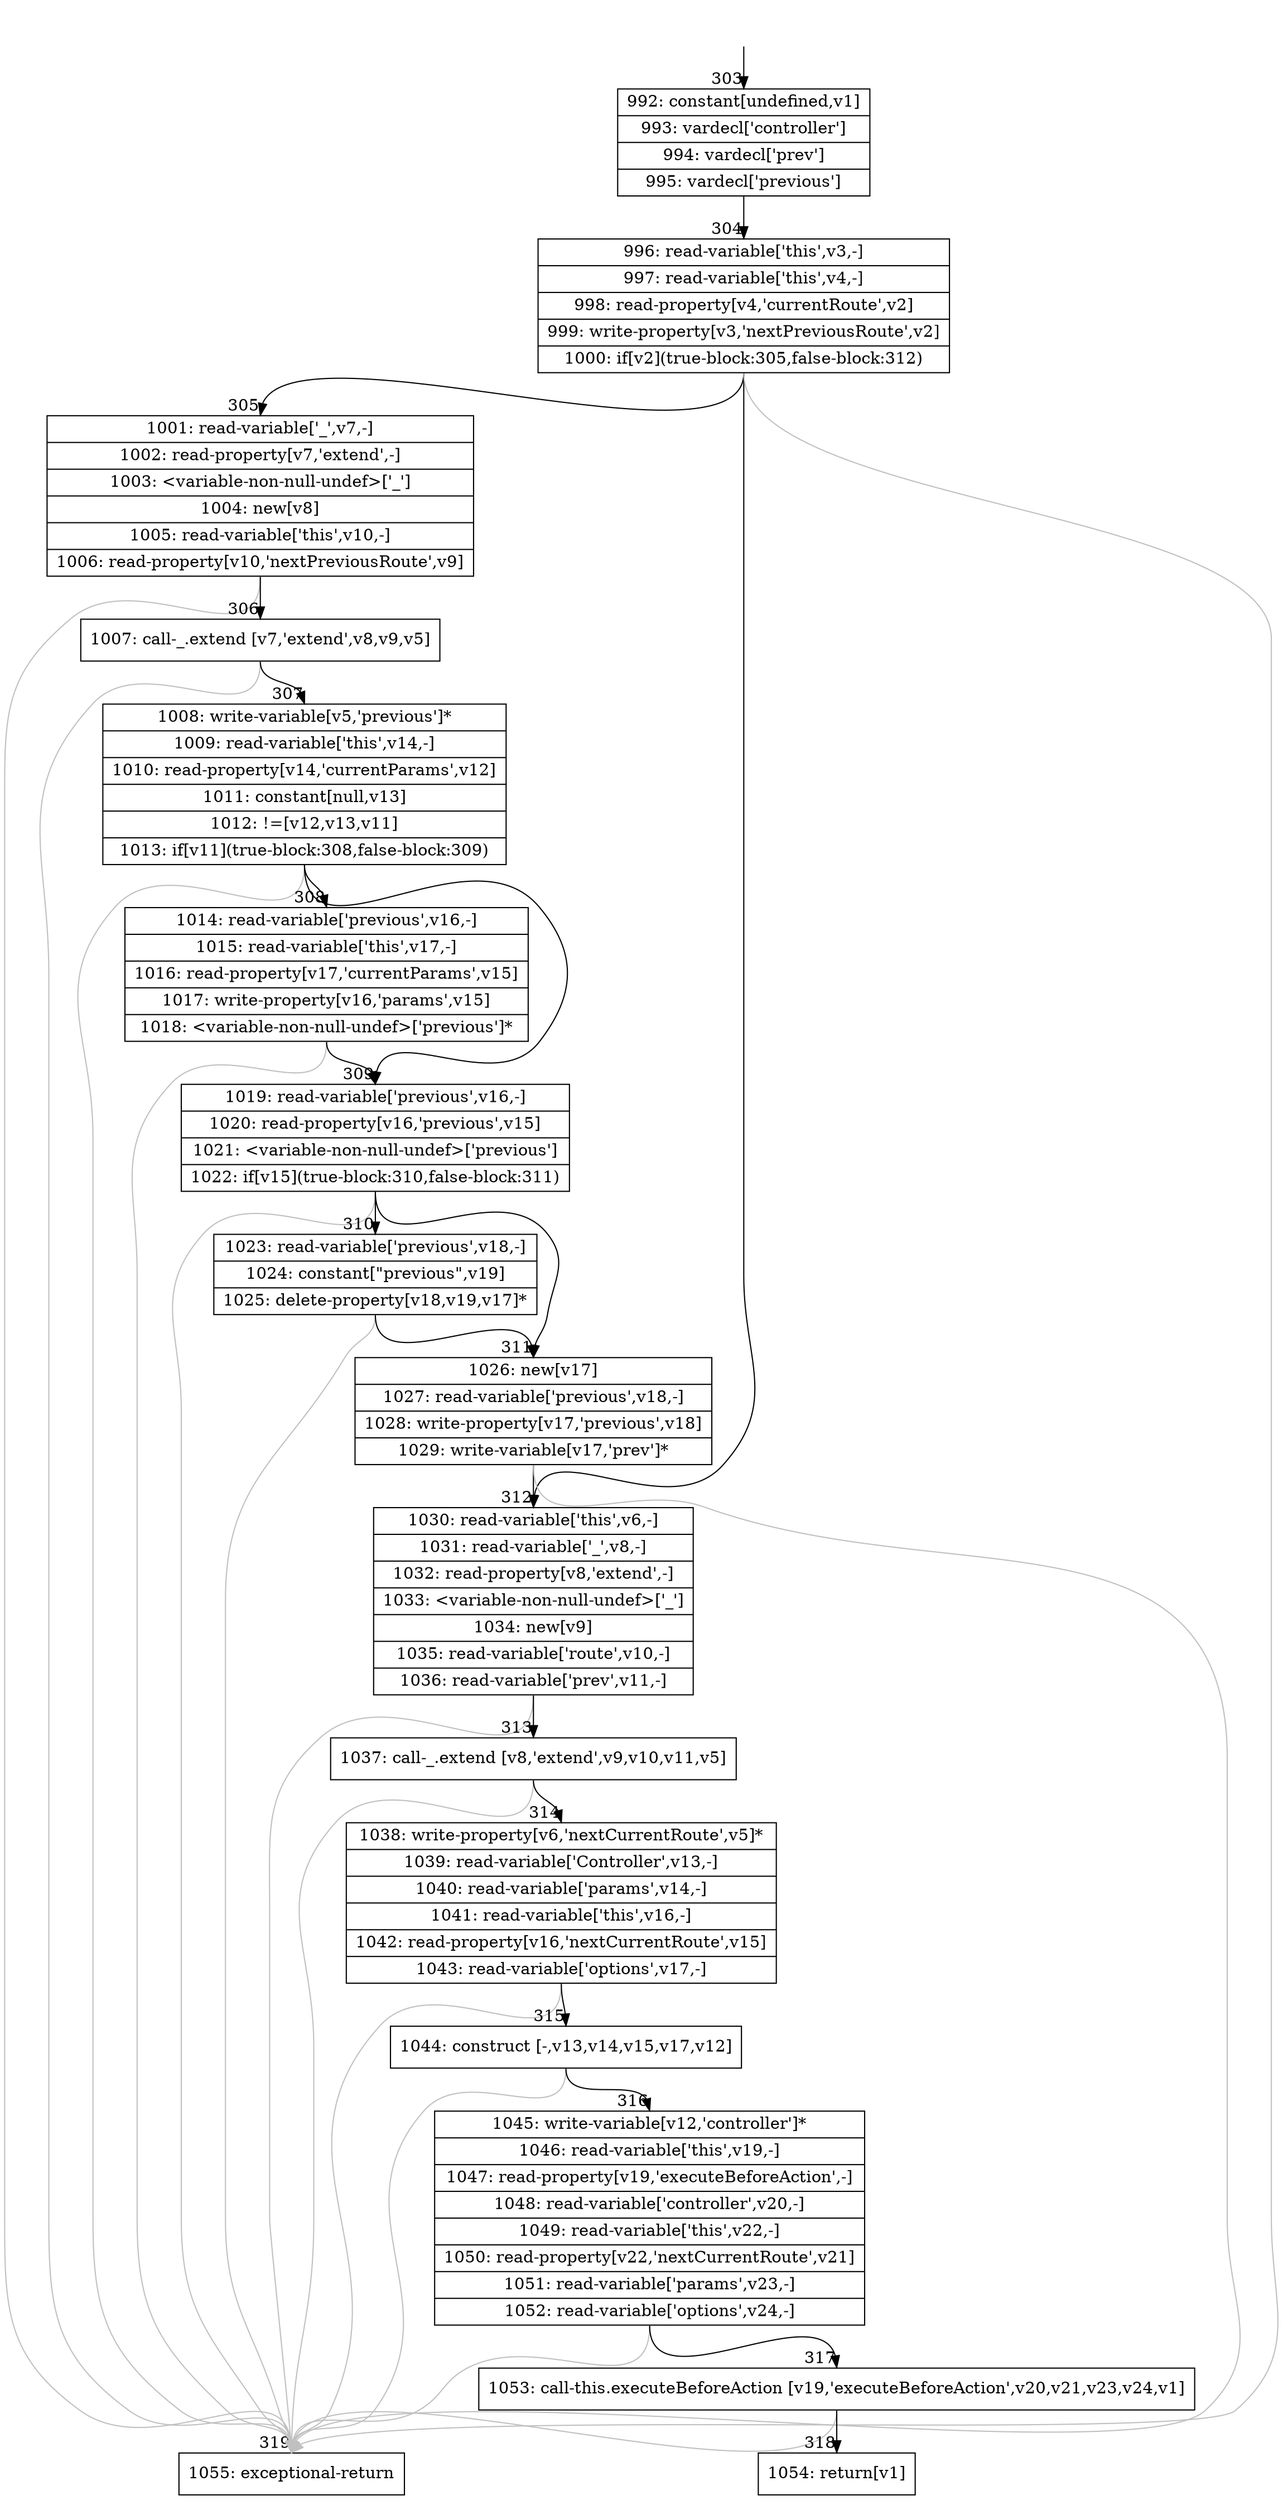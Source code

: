 digraph {
rankdir="TD"
BB_entry32[shape=none,label=""];
BB_entry32 -> BB303 [tailport=s, headport=n, headlabel="    303"]
BB303 [shape=record label="{992: constant[undefined,v1]|993: vardecl['controller']|994: vardecl['prev']|995: vardecl['previous']}" ] 
BB303 -> BB304 [tailport=s, headport=n, headlabel="      304"]
BB304 [shape=record label="{996: read-variable['this',v3,-]|997: read-variable['this',v4,-]|998: read-property[v4,'currentRoute',v2]|999: write-property[v3,'nextPreviousRoute',v2]|1000: if[v2](true-block:305,false-block:312)}" ] 
BB304 -> BB305 [tailport=s, headport=n, headlabel="      305"]
BB304 -> BB312 [tailport=s, headport=n, headlabel="      312"]
BB304 -> BB319 [tailport=s, headport=n, color=gray, headlabel="      319"]
BB305 [shape=record label="{1001: read-variable['_',v7,-]|1002: read-property[v7,'extend',-]|1003: \<variable-non-null-undef\>['_']|1004: new[v8]|1005: read-variable['this',v10,-]|1006: read-property[v10,'nextPreviousRoute',v9]}" ] 
BB305 -> BB306 [tailport=s, headport=n, headlabel="      306"]
BB305 -> BB319 [tailport=s, headport=n, color=gray]
BB306 [shape=record label="{1007: call-_.extend [v7,'extend',v8,v9,v5]}" ] 
BB306 -> BB307 [tailport=s, headport=n, headlabel="      307"]
BB306 -> BB319 [tailport=s, headport=n, color=gray]
BB307 [shape=record label="{1008: write-variable[v5,'previous']*|1009: read-variable['this',v14,-]|1010: read-property[v14,'currentParams',v12]|1011: constant[null,v13]|1012: !=[v12,v13,v11]|1013: if[v11](true-block:308,false-block:309)}" ] 
BB307 -> BB308 [tailport=s, headport=n, headlabel="      308"]
BB307 -> BB309 [tailport=s, headport=n, headlabel="      309"]
BB307 -> BB319 [tailport=s, headport=n, color=gray]
BB308 [shape=record label="{1014: read-variable['previous',v16,-]|1015: read-variable['this',v17,-]|1016: read-property[v17,'currentParams',v15]|1017: write-property[v16,'params',v15]|1018: \<variable-non-null-undef\>['previous']*}" ] 
BB308 -> BB309 [tailport=s, headport=n]
BB308 -> BB319 [tailport=s, headport=n, color=gray]
BB309 [shape=record label="{1019: read-variable['previous',v16,-]|1020: read-property[v16,'previous',v15]|1021: \<variable-non-null-undef\>['previous']|1022: if[v15](true-block:310,false-block:311)}" ] 
BB309 -> BB310 [tailport=s, headport=n, headlabel="      310"]
BB309 -> BB311 [tailport=s, headport=n, headlabel="      311"]
BB309 -> BB319 [tailport=s, headport=n, color=gray]
BB310 [shape=record label="{1023: read-variable['previous',v18,-]|1024: constant[\"previous\",v19]|1025: delete-property[v18,v19,v17]*}" ] 
BB310 -> BB311 [tailport=s, headport=n]
BB310 -> BB319 [tailport=s, headport=n, color=gray]
BB311 [shape=record label="{1026: new[v17]|1027: read-variable['previous',v18,-]|1028: write-property[v17,'previous',v18]|1029: write-variable[v17,'prev']*}" ] 
BB311 -> BB312 [tailport=s, headport=n]
BB311 -> BB319 [tailport=s, headport=n, color=gray]
BB312 [shape=record label="{1030: read-variable['this',v6,-]|1031: read-variable['_',v8,-]|1032: read-property[v8,'extend',-]|1033: \<variable-non-null-undef\>['_']|1034: new[v9]|1035: read-variable['route',v10,-]|1036: read-variable['prev',v11,-]}" ] 
BB312 -> BB313 [tailport=s, headport=n, headlabel="      313"]
BB312 -> BB319 [tailport=s, headport=n, color=gray]
BB313 [shape=record label="{1037: call-_.extend [v8,'extend',v9,v10,v11,v5]}" ] 
BB313 -> BB314 [tailport=s, headport=n, headlabel="      314"]
BB313 -> BB319 [tailport=s, headport=n, color=gray]
BB314 [shape=record label="{1038: write-property[v6,'nextCurrentRoute',v5]*|1039: read-variable['Controller',v13,-]|1040: read-variable['params',v14,-]|1041: read-variable['this',v16,-]|1042: read-property[v16,'nextCurrentRoute',v15]|1043: read-variable['options',v17,-]}" ] 
BB314 -> BB315 [tailport=s, headport=n, headlabel="      315"]
BB314 -> BB319 [tailport=s, headport=n, color=gray]
BB315 [shape=record label="{1044: construct [-,v13,v14,v15,v17,v12]}" ] 
BB315 -> BB316 [tailport=s, headport=n, headlabel="      316"]
BB315 -> BB319 [tailport=s, headport=n, color=gray]
BB316 [shape=record label="{1045: write-variable[v12,'controller']*|1046: read-variable['this',v19,-]|1047: read-property[v19,'executeBeforeAction',-]|1048: read-variable['controller',v20,-]|1049: read-variable['this',v22,-]|1050: read-property[v22,'nextCurrentRoute',v21]|1051: read-variable['params',v23,-]|1052: read-variable['options',v24,-]}" ] 
BB316 -> BB317 [tailport=s, headport=n, headlabel="      317"]
BB316 -> BB319 [tailport=s, headport=n, color=gray]
BB317 [shape=record label="{1053: call-this.executeBeforeAction [v19,'executeBeforeAction',v20,v21,v23,v24,v1]}" ] 
BB317 -> BB318 [tailport=s, headport=n, headlabel="      318"]
BB317 -> BB319 [tailport=s, headport=n, color=gray]
BB318 [shape=record label="{1054: return[v1]}" ] 
BB319 [shape=record label="{1055: exceptional-return}" ] 
//#$~ 336
}
